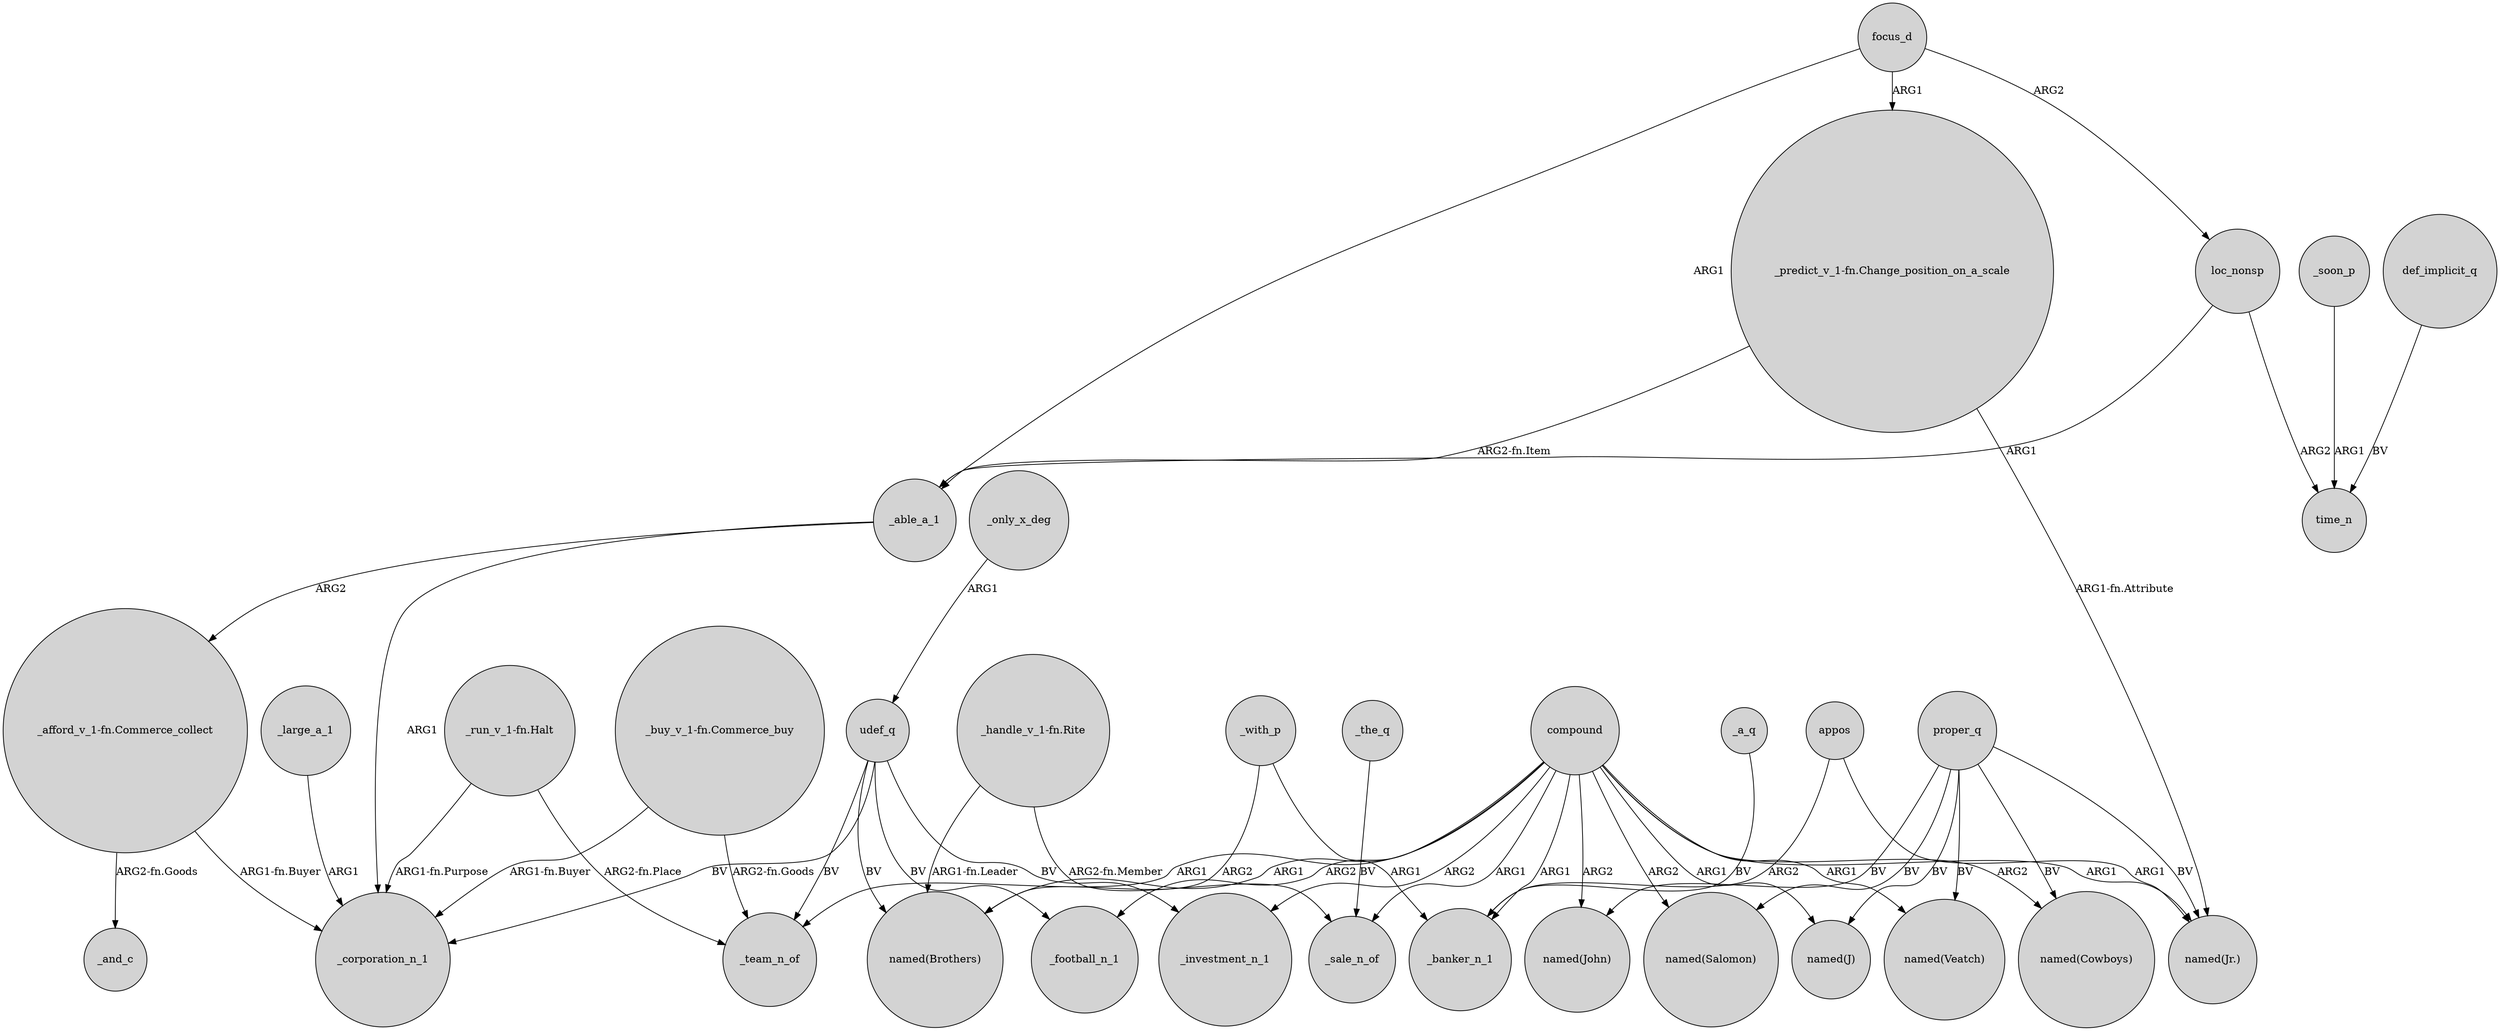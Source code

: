 digraph {
	node [shape=circle style=filled]
	"_afford_v_1-fn.Commerce_collect" -> _and_c [label="ARG2-fn.Goods"]
	"_handle_v_1-fn.Rite" -> "named(Brothers)" [label="ARG1-fn.Leader"]
	udef_q -> _football_n_1 [label=BV]
	focus_d -> _able_a_1 [label=ARG1]
	focus_d -> "_predict_v_1-fn.Change_position_on_a_scale" [label=ARG1]
	appos -> "named(Jr.)" [label=ARG1]
	"_buy_v_1-fn.Commerce_buy" -> _corporation_n_1 [label="ARG1-fn.Buyer"]
	compound -> "named(Salomon)" [label=ARG2]
	compound -> _investment_n_1 [label=ARG2]
	compound -> "named(J)" [label=ARG1]
	compound -> "named(Veatch)" [label=ARG1]
	loc_nonsp -> _able_a_1 [label=ARG1]
	compound -> _sale_n_of [label=ARG1]
	proper_q -> "named(Jr.)" [label=BV]
	focus_d -> loc_nonsp [label=ARG2]
	proper_q -> "named(Cowboys)" [label=BV]
	udef_q -> _team_n_of [label=BV]
	proper_q -> "named(Veatch)" [label=BV]
	_able_a_1 -> _corporation_n_1 [label=ARG1]
	appos -> _banker_n_1 [label=ARG2]
	_soon_p -> time_n [label=ARG1]
	_a_q -> _banker_n_1 [label=BV]
	_able_a_1 -> "_afford_v_1-fn.Commerce_collect" [label=ARG2]
	compound -> "named(John)" [label=ARG2]
	_large_a_1 -> _corporation_n_1 [label=ARG1]
	"_run_v_1-fn.Halt" -> _corporation_n_1 [label="ARG1-fn.Purpose"]
	"_run_v_1-fn.Halt" -> _team_n_of [label="ARG2-fn.Place"]
	compound -> "named(Brothers)" [label=ARG1]
	"_predict_v_1-fn.Change_position_on_a_scale" -> "named(Jr.)" [label="ARG1-fn.Attribute"]
	_with_p -> "named(Brothers)" [label=ARG2]
	proper_q -> "named(Salomon)" [label=BV]
	udef_q -> _investment_n_1 [label=BV]
	compound -> _banker_n_1 [label=ARG1]
	"_buy_v_1-fn.Commerce_buy" -> _team_n_of [label="ARG2-fn.Goods"]
	"_handle_v_1-fn.Rite" -> _sale_n_of [label="ARG2-fn.Member"]
	udef_q -> _corporation_n_1 [label=BV]
	compound -> "named(Cowboys)" [label=ARG2]
	_with_p -> _banker_n_1 [label=ARG1]
	compound -> _team_n_of [label=ARG1]
	loc_nonsp -> time_n [label=ARG2]
	_only_x_deg -> udef_q [label=ARG1]
	compound -> _football_n_1 [label=ARG2]
	def_implicit_q -> time_n [label=BV]
	udef_q -> "named(Brothers)" [label=BV]
	proper_q -> "named(J)" [label=BV]
	_the_q -> _sale_n_of [label=BV]
	"_predict_v_1-fn.Change_position_on_a_scale" -> _able_a_1 [label="ARG2-fn.Item"]
	"_afford_v_1-fn.Commerce_collect" -> _corporation_n_1 [label="ARG1-fn.Buyer"]
	compound -> "named(Jr.)" [label=ARG1]
	proper_q -> "named(John)" [label=BV]
}
